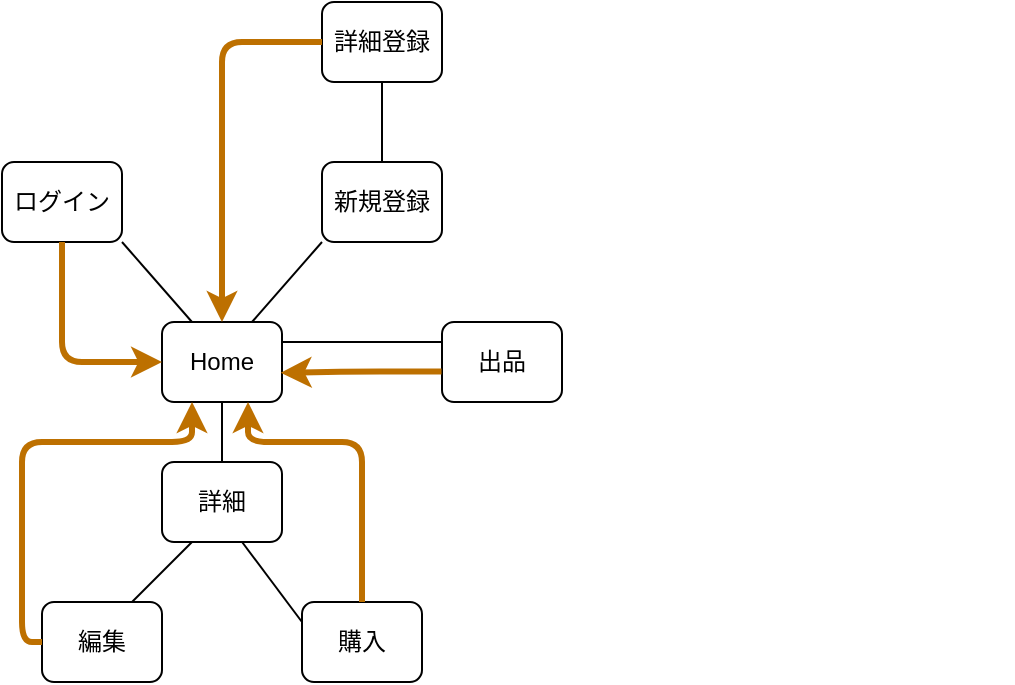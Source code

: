 <mxfile version="13.10.0" type="embed">
    <diagram id="YuiwEZgw_dyTgMcXd5ze" name="Page-1">
        <mxGraphModel dx="867" dy="1115" grid="1" gridSize="10" guides="1" tooltips="1" connect="1" arrows="1" fold="1" page="1" pageScale="1" pageWidth="850" pageHeight="1100" math="0" shadow="0">
            <root>
                <mxCell id="0"/>
                <mxCell id="1" parent="0"/>
                <mxCell id="4" value="Home" style="rounded=1;whiteSpace=wrap;html=1;align=center;" parent="1" vertex="1">
                    <mxGeometry x="-670" y="120" width="60" height="40" as="geometry"/>
                </mxCell>
                <mxCell id="18" style="edgeStyle=orthogonalEdgeStyle;rounded=0;orthogonalLoop=1;jettySize=auto;html=1;exitX=0.5;exitY=1;exitDx=0;exitDy=0;startArrow=ERone;startFill=0;endArrow=ERone;endFill=0;strokeWidth=3;" parent="1" edge="1">
                    <mxGeometry relative="1" as="geometry">
                        <mxPoint x="-255" y="290" as="sourcePoint"/>
                        <mxPoint x="-255" y="290" as="targetPoint"/>
                    </mxGeometry>
                </mxCell>
                <mxCell id="20" value="編集" style="rounded=1;whiteSpace=wrap;html=1;align=center;" parent="1" vertex="1">
                    <mxGeometry x="-730" y="260" width="60" height="40" as="geometry"/>
                </mxCell>
                <mxCell id="21" value="出品" style="rounded=1;whiteSpace=wrap;html=1;align=center;" parent="1" vertex="1">
                    <mxGeometry x="-530" y="120" width="60" height="40" as="geometry"/>
                </mxCell>
                <mxCell id="22" value="ログイン" style="rounded=1;whiteSpace=wrap;html=1;align=center;" parent="1" vertex="1">
                    <mxGeometry x="-750" y="40" width="60" height="40" as="geometry"/>
                </mxCell>
                <mxCell id="23" value="新規登録" style="rounded=1;whiteSpace=wrap;html=1;align=center;" parent="1" vertex="1">
                    <mxGeometry x="-590" y="40" width="60" height="40" as="geometry"/>
                </mxCell>
                <mxCell id="24" value="詳細" style="rounded=1;whiteSpace=wrap;html=1;align=center;" parent="1" vertex="1">
                    <mxGeometry x="-670" y="190" width="60" height="40" as="geometry"/>
                </mxCell>
                <mxCell id="27" value="購入" style="rounded=1;whiteSpace=wrap;html=1;align=center;" parent="1" vertex="1">
                    <mxGeometry x="-600" y="260" width="60" height="40" as="geometry"/>
                </mxCell>
                <mxCell id="29" value="" style="endArrow=none;html=1;entryX=0;entryY=1;entryDx=0;entryDy=0;exitX=0.75;exitY=0;exitDx=0;exitDy=0;" parent="1" source="4" target="23" edge="1">
                    <mxGeometry width="50" height="50" relative="1" as="geometry">
                        <mxPoint x="-600" y="300" as="sourcePoint"/>
                        <mxPoint x="-550" y="250" as="targetPoint"/>
                        <Array as="points"/>
                    </mxGeometry>
                </mxCell>
                <mxCell id="30" value="" style="endArrow=none;html=1;entryX=1;entryY=1;entryDx=0;entryDy=0;exitX=0.25;exitY=0;exitDx=0;exitDy=0;" parent="1" source="4" target="22" edge="1">
                    <mxGeometry width="50" height="50" relative="1" as="geometry">
                        <mxPoint x="-615" y="130" as="sourcePoint"/>
                        <mxPoint x="-580" y="90" as="targetPoint"/>
                        <Array as="points"/>
                    </mxGeometry>
                </mxCell>
                <mxCell id="31" value="" style="endArrow=none;html=1;entryX=0;entryY=0.25;entryDx=0;entryDy=0;exitX=1;exitY=0.25;exitDx=0;exitDy=0;" parent="1" source="4" target="21" edge="1">
                    <mxGeometry width="50" height="50" relative="1" as="geometry">
                        <mxPoint x="-600" y="300" as="sourcePoint"/>
                        <mxPoint x="-550" y="250" as="targetPoint"/>
                    </mxGeometry>
                </mxCell>
                <mxCell id="32" value="" style="endArrow=none;html=1;exitX=0.5;exitY=1;exitDx=0;exitDy=0;entryX=0.5;entryY=0;entryDx=0;entryDy=0;" parent="1" source="4" target="24" edge="1">
                    <mxGeometry width="50" height="50" relative="1" as="geometry">
                        <mxPoint x="-600" y="300" as="sourcePoint"/>
                        <mxPoint x="-570" y="300" as="targetPoint"/>
                    </mxGeometry>
                </mxCell>
                <mxCell id="33" value="" style="endArrow=none;html=1;exitX=0.75;exitY=0;exitDx=0;exitDy=0;entryX=0.25;entryY=1;entryDx=0;entryDy=0;" parent="1" source="20" target="24" edge="1">
                    <mxGeometry width="50" height="50" relative="1" as="geometry">
                        <mxPoint x="-630" y="170" as="sourcePoint"/>
                        <mxPoint x="-630" y="200" as="targetPoint"/>
                    </mxGeometry>
                </mxCell>
                <mxCell id="34" value="" style="endArrow=none;html=1;exitX=0.667;exitY=1;exitDx=0;exitDy=0;exitPerimeter=0;entryX=0;entryY=0.25;entryDx=0;entryDy=0;" parent="1" source="24" target="27" edge="1">
                    <mxGeometry width="50" height="50" relative="1" as="geometry">
                        <mxPoint x="-620" y="180" as="sourcePoint"/>
                        <mxPoint x="-610" y="260" as="targetPoint"/>
                    </mxGeometry>
                </mxCell>
                <mxCell id="35" value="詳細登録" style="rounded=1;whiteSpace=wrap;html=1;align=center;" parent="1" vertex="1">
                    <mxGeometry x="-590" y="-40" width="60" height="40" as="geometry"/>
                </mxCell>
                <mxCell id="36" value="" style="endArrow=none;html=1;entryX=0.5;entryY=1;entryDx=0;entryDy=0;exitX=0.5;exitY=0;exitDx=0;exitDy=0;" parent="1" source="23" target="35" edge="1">
                    <mxGeometry width="50" height="50" relative="1" as="geometry">
                        <mxPoint x="-600" y="280" as="sourcePoint"/>
                        <mxPoint x="-550" y="230" as="targetPoint"/>
                    </mxGeometry>
                </mxCell>
                <mxCell id="40" value="" style="edgeStyle=segmentEdgeStyle;endArrow=classic;html=1;entryX=0.5;entryY=0;entryDx=0;entryDy=0;exitX=0;exitY=0.5;exitDx=0;exitDy=0;strokeWidth=3;fillColor=#f0a30a;strokeColor=#BD7000;" parent="1" source="35" target="4" edge="1">
                    <mxGeometry width="50" height="50" relative="1" as="geometry">
                        <mxPoint x="-600" y="90" as="sourcePoint"/>
                        <mxPoint x="-640" y="50" as="targetPoint"/>
                        <Array as="points">
                            <mxPoint x="-640" y="-20"/>
                        </Array>
                    </mxGeometry>
                </mxCell>
                <mxCell id="42" value="" style="edgeStyle=segmentEdgeStyle;endArrow=classic;html=1;entryX=0;entryY=0.5;entryDx=0;entryDy=0;strokeWidth=3;fillColor=#f0a30a;strokeColor=#BD7000;exitX=0.5;exitY=1;exitDx=0;exitDy=0;" parent="1" source="22" target="4" edge="1">
                    <mxGeometry width="50" height="50" relative="1" as="geometry">
                        <mxPoint x="-720" y="90" as="sourcePoint"/>
                        <mxPoint x="-630" y="130" as="targetPoint"/>
                        <Array as="points">
                            <mxPoint x="-720" y="140"/>
                        </Array>
                    </mxGeometry>
                </mxCell>
                <mxCell id="43" value="" style="edgeStyle=segmentEdgeStyle;endArrow=classic;html=1;entryX=0.25;entryY=1;entryDx=0;entryDy=0;strokeWidth=3;fillColor=#f0a30a;strokeColor=#BD7000;exitX=0;exitY=0.5;exitDx=0;exitDy=0;" parent="1" source="20" target="4" edge="1">
                    <mxGeometry width="50" height="50" relative="1" as="geometry">
                        <mxPoint x="-750" y="280" as="sourcePoint"/>
                        <mxPoint x="-660.0" y="150" as="targetPoint"/>
                        <Array as="points">
                            <mxPoint x="-740" y="280"/>
                            <mxPoint x="-740" y="180"/>
                            <mxPoint x="-655" y="180"/>
                        </Array>
                    </mxGeometry>
                </mxCell>
                <mxCell id="44" value="" style="edgeStyle=segmentEdgeStyle;endArrow=classic;html=1;strokeWidth=3;fillColor=#f0a30a;strokeColor=#BD7000;exitX=0.5;exitY=0;exitDx=0;exitDy=0;" parent="1" source="27" edge="1">
                    <mxGeometry width="50" height="50" relative="1" as="geometry">
                        <mxPoint x="-720" y="290" as="sourcePoint"/>
                        <mxPoint x="-627" y="160" as="targetPoint"/>
                        <Array as="points">
                            <mxPoint x="-570" y="180"/>
                            <mxPoint x="-627" y="180"/>
                        </Array>
                    </mxGeometry>
                </mxCell>
                <mxCell id="45" value="" style="edgeStyle=segmentEdgeStyle;endArrow=classic;html=1;strokeWidth=3;fillColor=#f0a30a;strokeColor=#BD7000;entryX=0.989;entryY=0.633;entryDx=0;entryDy=0;entryPerimeter=0;exitX=-0.004;exitY=0.62;exitDx=0;exitDy=0;exitPerimeter=0;" parent="1" source="21" target="4" edge="1">
                    <mxGeometry width="50" height="50" relative="1" as="geometry">
                        <mxPoint x="-532" y="145" as="sourcePoint"/>
                        <mxPoint x="-617.28" y="170.12" as="targetPoint"/>
                        <Array as="points">
                            <mxPoint x="-571" y="145"/>
                        </Array>
                    </mxGeometry>
                </mxCell>
            </root>
        </mxGraphModel>
    </diagram>
</mxfile>